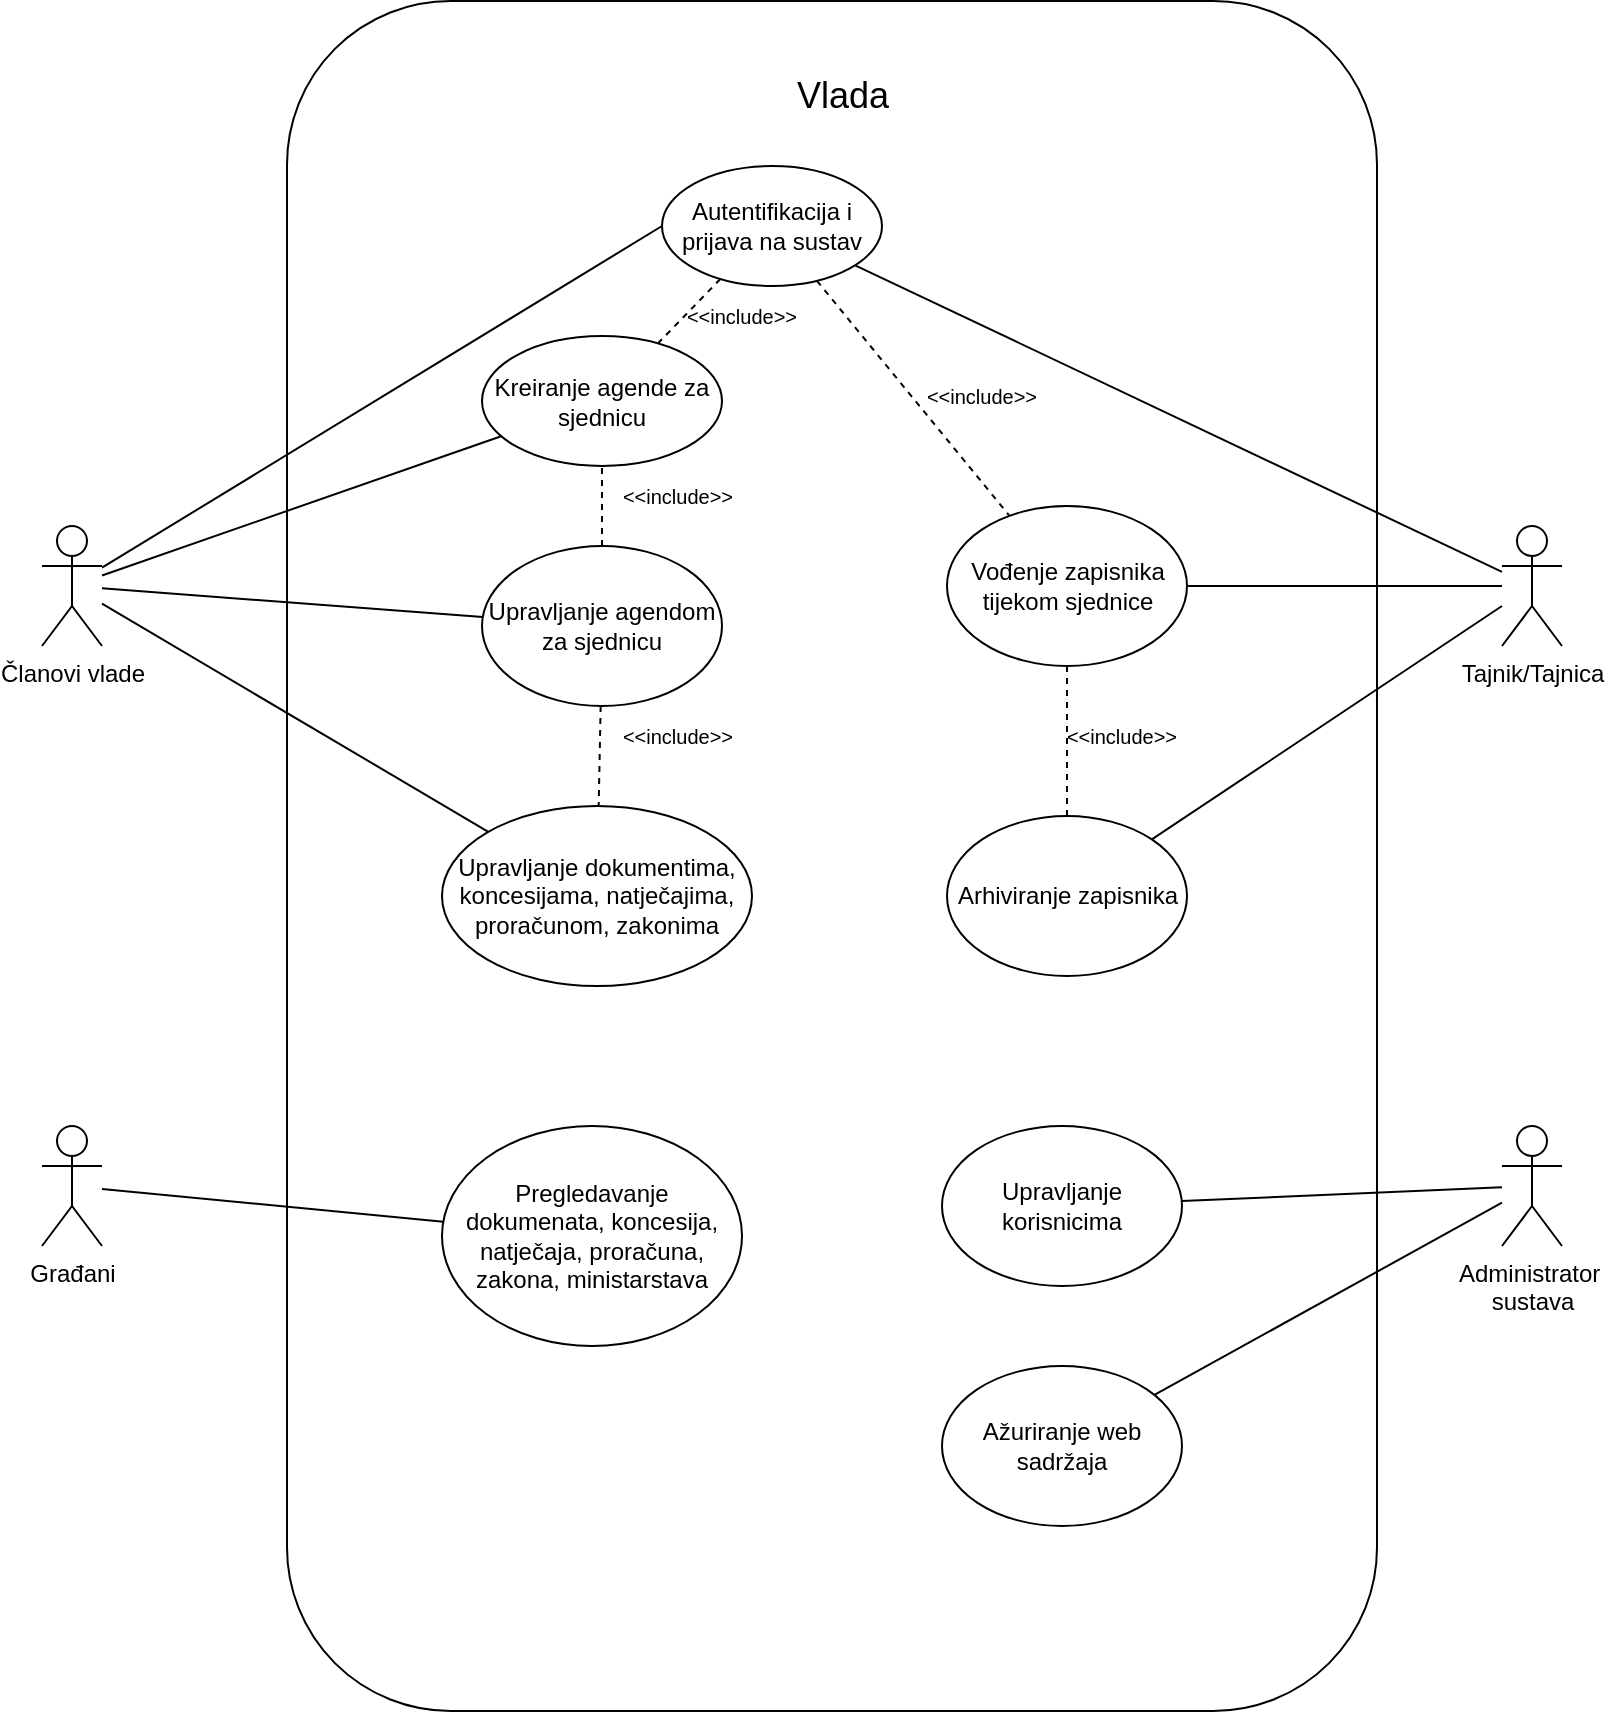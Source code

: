 <mxfile version="24.4.10" type="device">
  <diagram name="Page-1" id="jKPMpDvtSiW0gNNPwZlF">
    <mxGraphModel dx="1195" dy="661" grid="1" gridSize="10" guides="1" tooltips="1" connect="1" arrows="1" fold="1" page="1" pageScale="1" pageWidth="850" pageHeight="1100" math="0" shadow="0">
      <root>
        <mxCell id="0" />
        <mxCell id="1" parent="0" />
        <mxCell id="YH-1uMUEmos6KEdYke3F-1" value="Članovi vlade" style="shape=umlActor;verticalLabelPosition=bottom;verticalAlign=top;html=1;outlineConnect=0;" vertex="1" parent="1">
          <mxGeometry x="50" y="350" width="30" height="60" as="geometry" />
        </mxCell>
        <mxCell id="YH-1uMUEmos6KEdYke3F-2" value="Građani" style="shape=umlActor;verticalLabelPosition=bottom;verticalAlign=top;html=1;outlineConnect=0;strokeColor=default;" vertex="1" parent="1">
          <mxGeometry x="50" y="650" width="30" height="60" as="geometry" />
        </mxCell>
        <mxCell id="YH-1uMUEmos6KEdYke3F-3" value="Tajnik/Tajnica" style="shape=umlActor;verticalLabelPosition=bottom;verticalAlign=top;html=1;outlineConnect=0;" vertex="1" parent="1">
          <mxGeometry x="780" y="350" width="30" height="60" as="geometry" />
        </mxCell>
        <mxCell id="YH-1uMUEmos6KEdYke3F-4" value="Administrator&amp;nbsp;&lt;div&gt;sustava&lt;/div&gt;" style="shape=umlActor;verticalLabelPosition=bottom;verticalAlign=top;html=1;outlineConnect=0;" vertex="1" parent="1">
          <mxGeometry x="780" y="650" width="30" height="60" as="geometry" />
        </mxCell>
        <mxCell id="YH-1uMUEmos6KEdYke3F-6" value="" style="rounded=1;whiteSpace=wrap;html=1;rotation=90;" vertex="1" parent="1">
          <mxGeometry x="17.5" y="242.5" width="855" height="545" as="geometry" />
        </mxCell>
        <mxCell id="YH-1uMUEmos6KEdYke3F-7" value="Autentifikacija i prijava na sustav" style="ellipse;whiteSpace=wrap;html=1;" vertex="1" parent="1">
          <mxGeometry x="360" y="170" width="110" height="60" as="geometry" />
        </mxCell>
        <mxCell id="YH-1uMUEmos6KEdYke3F-9" value="" style="endArrow=none;html=1;rounded=0;entryX=0;entryY=0.5;entryDx=0;entryDy=0;" edge="1" parent="1" source="YH-1uMUEmos6KEdYke3F-1" target="YH-1uMUEmos6KEdYke3F-7">
          <mxGeometry width="50" height="50" relative="1" as="geometry">
            <mxPoint x="390" y="560" as="sourcePoint" />
            <mxPoint x="440" y="510" as="targetPoint" />
          </mxGeometry>
        </mxCell>
        <mxCell id="YH-1uMUEmos6KEdYke3F-10" value="&lt;font style=&quot;font-size: 18px;&quot;&gt;Vlada&lt;/font&gt;" style="text;strokeColor=none;align=center;fillColor=none;html=1;verticalAlign=middle;whiteSpace=wrap;rounded=0;" vertex="1" parent="1">
          <mxGeometry x="397.5" y="110" width="105" height="50" as="geometry" />
        </mxCell>
        <mxCell id="YH-1uMUEmos6KEdYke3F-11" value="Kreiranje agende za sjednicu" style="ellipse;whiteSpace=wrap;html=1;" vertex="1" parent="1">
          <mxGeometry x="270" y="255" width="120" height="65" as="geometry" />
        </mxCell>
        <mxCell id="YH-1uMUEmos6KEdYke3F-12" value="Upravljanje dokumentima, koncesijama, natječajima, proračunom, zakonima" style="ellipse;whiteSpace=wrap;html=1;" vertex="1" parent="1">
          <mxGeometry x="250" y="490" width="155" height="90" as="geometry" />
        </mxCell>
        <mxCell id="YH-1uMUEmos6KEdYke3F-13" value="Upravljanje agendom za sjednicu" style="ellipse;whiteSpace=wrap;html=1;" vertex="1" parent="1">
          <mxGeometry x="270" y="360" width="120" height="80" as="geometry" />
        </mxCell>
        <mxCell id="YH-1uMUEmos6KEdYke3F-14" value="Vođenje zapisnika tijekom sjednice" style="ellipse;whiteSpace=wrap;html=1;" vertex="1" parent="1">
          <mxGeometry x="502.5" y="340" width="120" height="80" as="geometry" />
        </mxCell>
        <mxCell id="YH-1uMUEmos6KEdYke3F-15" value="Arhiviranje zapisnika" style="ellipse;whiteSpace=wrap;html=1;" vertex="1" parent="1">
          <mxGeometry x="502.5" y="495" width="120" height="80" as="geometry" />
        </mxCell>
        <mxCell id="YH-1uMUEmos6KEdYke3F-18" value="Pregledavanje dokumenata, koncesija, natječaja, proračuna, zakona, ministarstava" style="ellipse;whiteSpace=wrap;html=1;" vertex="1" parent="1">
          <mxGeometry x="250" y="650" width="150" height="110" as="geometry" />
        </mxCell>
        <mxCell id="YH-1uMUEmos6KEdYke3F-19" value="Upravljanje korisnicima" style="ellipse;whiteSpace=wrap;html=1;" vertex="1" parent="1">
          <mxGeometry x="500" y="650" width="120" height="80" as="geometry" />
        </mxCell>
        <mxCell id="YH-1uMUEmos6KEdYke3F-20" value="Ažuriranje web sadržaja" style="ellipse;whiteSpace=wrap;html=1;" vertex="1" parent="1">
          <mxGeometry x="500" y="770" width="120" height="80" as="geometry" />
        </mxCell>
        <mxCell id="YH-1uMUEmos6KEdYke3F-21" value="" style="endArrow=none;html=1;rounded=0;" edge="1" parent="1" source="YH-1uMUEmos6KEdYke3F-1" target="YH-1uMUEmos6KEdYke3F-11">
          <mxGeometry width="50" height="50" relative="1" as="geometry">
            <mxPoint x="80" y="343" as="sourcePoint" />
            <mxPoint x="370" y="210" as="targetPoint" />
          </mxGeometry>
        </mxCell>
        <mxCell id="YH-1uMUEmos6KEdYke3F-22" value="" style="endArrow=none;html=1;rounded=0;" edge="1" parent="1" source="YH-1uMUEmos6KEdYke3F-1" target="YH-1uMUEmos6KEdYke3F-13">
          <mxGeometry width="50" height="50" relative="1" as="geometry">
            <mxPoint x="90" y="353" as="sourcePoint" />
            <mxPoint x="380" y="220" as="targetPoint" />
          </mxGeometry>
        </mxCell>
        <mxCell id="YH-1uMUEmos6KEdYke3F-24" value="" style="endArrow=none;html=1;rounded=0;" edge="1" parent="1" source="YH-1uMUEmos6KEdYke3F-1" target="YH-1uMUEmos6KEdYke3F-12">
          <mxGeometry width="50" height="50" relative="1" as="geometry">
            <mxPoint x="110" y="373" as="sourcePoint" />
            <mxPoint x="400" y="240" as="targetPoint" />
          </mxGeometry>
        </mxCell>
        <mxCell id="YH-1uMUEmos6KEdYke3F-25" value="" style="endArrow=none;html=1;rounded=0;" edge="1" parent="1" source="YH-1uMUEmos6KEdYke3F-7" target="YH-1uMUEmos6KEdYke3F-3">
          <mxGeometry width="50" height="50" relative="1" as="geometry">
            <mxPoint x="80" y="343" as="sourcePoint" />
            <mxPoint x="370" y="210" as="targetPoint" />
          </mxGeometry>
        </mxCell>
        <mxCell id="YH-1uMUEmos6KEdYke3F-26" value="" style="endArrow=none;html=1;rounded=0;" edge="1" parent="1" source="YH-1uMUEmos6KEdYke3F-14" target="YH-1uMUEmos6KEdYke3F-3">
          <mxGeometry width="50" height="50" relative="1" as="geometry">
            <mxPoint x="90" y="353" as="sourcePoint" />
            <mxPoint x="380" y="220" as="targetPoint" />
          </mxGeometry>
        </mxCell>
        <mxCell id="YH-1uMUEmos6KEdYke3F-27" value="" style="endArrow=none;html=1;rounded=0;" edge="1" parent="1" source="YH-1uMUEmos6KEdYke3F-15" target="YH-1uMUEmos6KEdYke3F-3">
          <mxGeometry width="50" height="50" relative="1" as="geometry">
            <mxPoint x="100" y="363" as="sourcePoint" />
            <mxPoint x="390" y="230" as="targetPoint" />
          </mxGeometry>
        </mxCell>
        <mxCell id="YH-1uMUEmos6KEdYke3F-28" value="" style="endArrow=none;html=1;rounded=0;" edge="1" parent="1" source="YH-1uMUEmos6KEdYke3F-2" target="YH-1uMUEmos6KEdYke3F-18">
          <mxGeometry width="50" height="50" relative="1" as="geometry">
            <mxPoint x="622" y="477" as="sourcePoint" />
            <mxPoint x="790" y="397" as="targetPoint" />
          </mxGeometry>
        </mxCell>
        <mxCell id="YH-1uMUEmos6KEdYke3F-29" value="" style="endArrow=none;html=1;rounded=0;" edge="1" parent="1" source="YH-1uMUEmos6KEdYke3F-19" target="YH-1uMUEmos6KEdYke3F-4">
          <mxGeometry width="50" height="50" relative="1" as="geometry">
            <mxPoint x="90" y="790" as="sourcePoint" />
            <mxPoint x="290" y="794" as="targetPoint" />
          </mxGeometry>
        </mxCell>
        <mxCell id="YH-1uMUEmos6KEdYke3F-30" value="" style="endArrow=none;html=1;rounded=0;" edge="1" parent="1" source="YH-1uMUEmos6KEdYke3F-20" target="YH-1uMUEmos6KEdYke3F-4">
          <mxGeometry width="50" height="50" relative="1" as="geometry">
            <mxPoint x="100" y="800" as="sourcePoint" />
            <mxPoint x="300" y="804" as="targetPoint" />
          </mxGeometry>
        </mxCell>
        <mxCell id="YH-1uMUEmos6KEdYke3F-31" value="" style="endArrow=none;dashed=1;html=1;rounded=0;" edge="1" parent="1" source="YH-1uMUEmos6KEdYke3F-13" target="YH-1uMUEmos6KEdYke3F-11">
          <mxGeometry width="50" height="50" relative="1" as="geometry">
            <mxPoint x="340" y="480" as="sourcePoint" />
            <mxPoint x="390" y="430" as="targetPoint" />
          </mxGeometry>
        </mxCell>
        <mxCell id="YH-1uMUEmos6KEdYke3F-34" value="" style="endArrow=none;dashed=1;html=1;rounded=0;" edge="1" parent="1" source="YH-1uMUEmos6KEdYke3F-13" target="YH-1uMUEmos6KEdYke3F-12">
          <mxGeometry width="50" height="50" relative="1" as="geometry">
            <mxPoint x="360" y="370" as="sourcePoint" />
            <mxPoint x="330" y="480" as="targetPoint" />
          </mxGeometry>
        </mxCell>
        <mxCell id="YH-1uMUEmos6KEdYke3F-35" value="" style="endArrow=none;dashed=1;html=1;rounded=0;" edge="1" parent="1" source="YH-1uMUEmos6KEdYke3F-14" target="YH-1uMUEmos6KEdYke3F-15">
          <mxGeometry width="50" height="50" relative="1" as="geometry">
            <mxPoint x="340" y="450" as="sourcePoint" />
            <mxPoint x="340" y="490" as="targetPoint" />
          </mxGeometry>
        </mxCell>
        <mxCell id="YH-1uMUEmos6KEdYke3F-36" value="" style="endArrow=none;dashed=1;html=1;rounded=0;" edge="1" parent="1" source="YH-1uMUEmos6KEdYke3F-7" target="YH-1uMUEmos6KEdYke3F-11">
          <mxGeometry width="50" height="50" relative="1" as="geometry">
            <mxPoint x="573" y="430" as="sourcePoint" />
            <mxPoint x="573" y="480" as="targetPoint" />
          </mxGeometry>
        </mxCell>
        <mxCell id="YH-1uMUEmos6KEdYke3F-37" value="" style="endArrow=none;dashed=1;html=1;rounded=0;" edge="1" parent="1" source="YH-1uMUEmos6KEdYke3F-7" target="YH-1uMUEmos6KEdYke3F-14">
          <mxGeometry width="50" height="50" relative="1" as="geometry">
            <mxPoint x="583" y="440" as="sourcePoint" />
            <mxPoint x="583" y="490" as="targetPoint" />
          </mxGeometry>
        </mxCell>
        <mxCell id="YH-1uMUEmos6KEdYke3F-38" value="&lt;font style=&quot;font-size: 10px;&quot;&gt;&amp;lt;&amp;lt;include&amp;gt;&amp;gt;&lt;/font&gt;" style="text;strokeColor=none;align=center;fillColor=none;html=1;verticalAlign=middle;whiteSpace=wrap;rounded=0;" vertex="1" parent="1">
          <mxGeometry x="337.5" y="320" width="60" height="30" as="geometry" />
        </mxCell>
        <mxCell id="YH-1uMUEmos6KEdYke3F-40" value="&lt;font style=&quot;font-size: 10px;&quot;&gt;&amp;lt;&amp;lt;include&amp;gt;&amp;gt;&lt;/font&gt;" style="text;strokeColor=none;align=center;fillColor=none;html=1;verticalAlign=middle;whiteSpace=wrap;rounded=0;" vertex="1" parent="1">
          <mxGeometry x="337.5" y="440" width="60" height="30" as="geometry" />
        </mxCell>
        <mxCell id="YH-1uMUEmos6KEdYke3F-41" value="&lt;font style=&quot;font-size: 10px;&quot;&gt;&amp;lt;&amp;lt;include&amp;gt;&amp;gt;&lt;/font&gt;" style="text;strokeColor=none;align=center;fillColor=none;html=1;verticalAlign=middle;whiteSpace=wrap;rounded=0;" vertex="1" parent="1">
          <mxGeometry x="490" y="270" width="60" height="30" as="geometry" />
        </mxCell>
        <mxCell id="YH-1uMUEmos6KEdYke3F-42" value="&lt;font style=&quot;font-size: 10px;&quot;&gt;&amp;lt;&amp;lt;include&amp;gt;&amp;gt;&lt;/font&gt;" style="text;strokeColor=none;align=center;fillColor=none;html=1;verticalAlign=middle;whiteSpace=wrap;rounded=0;" vertex="1" parent="1">
          <mxGeometry x="370" y="230" width="60" height="30" as="geometry" />
        </mxCell>
        <mxCell id="YH-1uMUEmos6KEdYke3F-43" value="&lt;font style=&quot;font-size: 10px;&quot;&gt;&amp;lt;&amp;lt;include&amp;gt;&amp;gt;&lt;/font&gt;" style="text;strokeColor=none;align=center;fillColor=none;html=1;verticalAlign=middle;whiteSpace=wrap;rounded=0;" vertex="1" parent="1">
          <mxGeometry x="560" y="440" width="60" height="30" as="geometry" />
        </mxCell>
      </root>
    </mxGraphModel>
  </diagram>
</mxfile>
